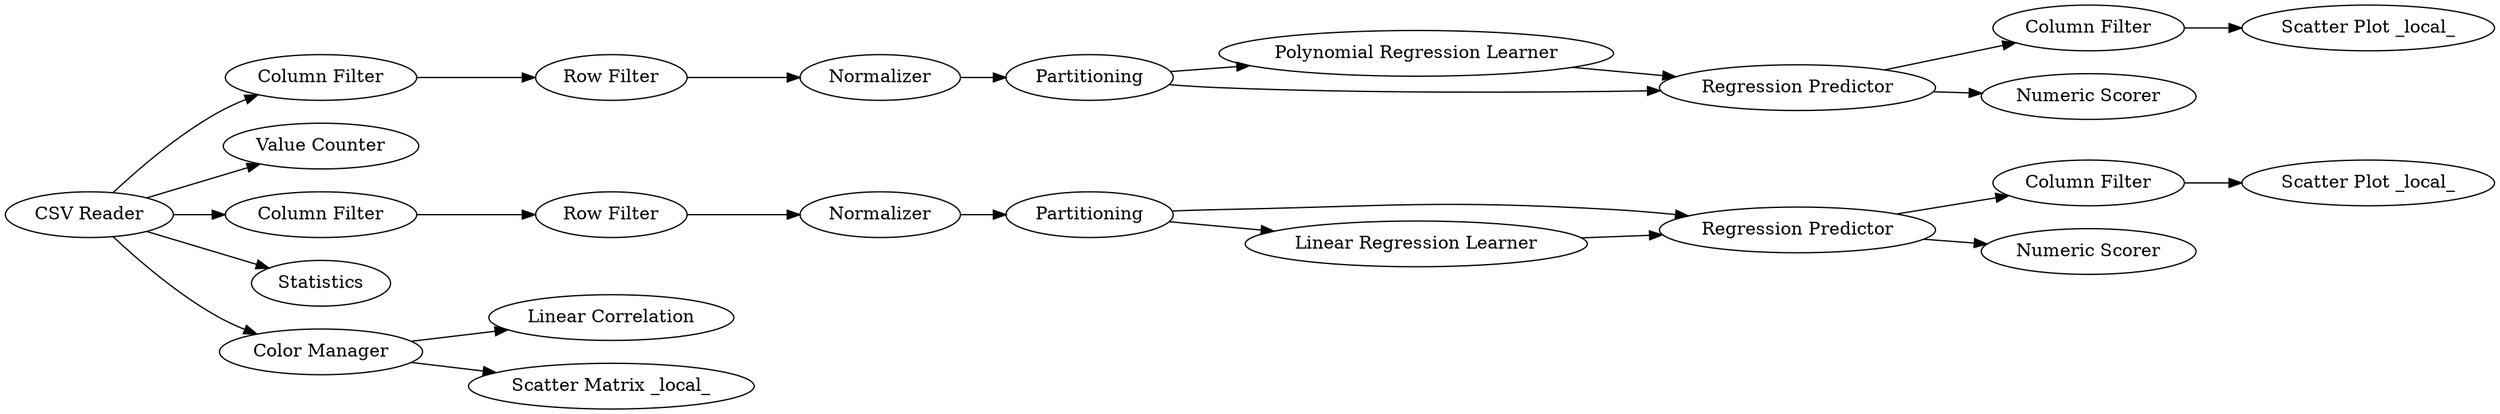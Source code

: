 digraph {
	"5832035404403232886_25" [label="Row Filter"]
	"5832035404403232886_12" [label="Polynomial Regression Learner"]
	"5832035404403232886_24" [label="Row Filter"]
	"5832035404403232886_28" [label="Column Filter"]
	"5832035404403232886_10" [label="Regression Predictor"]
	"5832035404403232886_23" [label="Column Filter"]
	"5832035404403232886_27" [label=Partitioning]
	"5832035404403232886_26" [label=Normalizer]
	"5832035404403232886_13" [label="Scatter Plot _local_"]
	"5832035404403232886_3" [label="Value Counter"]
	"5832035404403232886_30" [label="Scatter Plot _local_"]
	"5832035404403232886_6" [label="Linear Correlation"]
	"5832035404403232886_1" [label="CSV Reader"]
	"5832035404403232886_7" [label=Normalizer]
	"5832035404403232886_8" [label=Partitioning]
	"5832035404403232886_14" [label="Column Filter"]
	"5832035404403232886_4" [label="Scatter Matrix _local_"]
	"5832035404403232886_9" [label="Linear Regression Learner"]
	"5832035404403232886_31" [label="Regression Predictor"]
	"5832035404403232886_22" [label="Column Filter"]
	"5832035404403232886_29" [label="Numeric Scorer"]
	"5832035404403232886_2" [label=Statistics]
	"5832035404403232886_11" [label="Numeric Scorer"]
	"5832035404403232886_5" [label="Color Manager"]
	"5832035404403232886_1" -> "5832035404403232886_5"
	"5832035404403232886_8" -> "5832035404403232886_9"
	"5832035404403232886_10" -> "5832035404403232886_11"
	"5832035404403232886_9" -> "5832035404403232886_10"
	"5832035404403232886_31" -> "5832035404403232886_29"
	"5832035404403232886_14" -> "5832035404403232886_13"
	"5832035404403232886_12" -> "5832035404403232886_31"
	"5832035404403232886_28" -> "5832035404403232886_30"
	"5832035404403232886_1" -> "5832035404403232886_23"
	"5832035404403232886_31" -> "5832035404403232886_28"
	"5832035404403232886_25" -> "5832035404403232886_26"
	"5832035404403232886_26" -> "5832035404403232886_27"
	"5832035404403232886_27" -> "5832035404403232886_31"
	"5832035404403232886_7" -> "5832035404403232886_8"
	"5832035404403232886_23" -> "5832035404403232886_25"
	"5832035404403232886_10" -> "5832035404403232886_14"
	"5832035404403232886_1" -> "5832035404403232886_3"
	"5832035404403232886_5" -> "5832035404403232886_6"
	"5832035404403232886_5" -> "5832035404403232886_4"
	"5832035404403232886_27" -> "5832035404403232886_12"
	"5832035404403232886_8" -> "5832035404403232886_10"
	"5832035404403232886_24" -> "5832035404403232886_7"
	"5832035404403232886_22" -> "5832035404403232886_24"
	"5832035404403232886_1" -> "5832035404403232886_2"
	"5832035404403232886_1" -> "5832035404403232886_22"
	rankdir=LR
}
